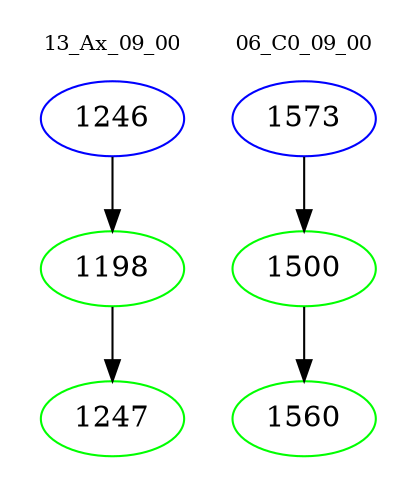 digraph{
subgraph cluster_0 {
color = white
label = "13_Ax_09_00";
fontsize=10;
T0_1246 [label="1246", color="blue"]
T0_1246 -> T0_1198 [color="black"]
T0_1198 [label="1198", color="green"]
T0_1198 -> T0_1247 [color="black"]
T0_1247 [label="1247", color="green"]
}
subgraph cluster_1 {
color = white
label = "06_C0_09_00";
fontsize=10;
T1_1573 [label="1573", color="blue"]
T1_1573 -> T1_1500 [color="black"]
T1_1500 [label="1500", color="green"]
T1_1500 -> T1_1560 [color="black"]
T1_1560 [label="1560", color="green"]
}
}
